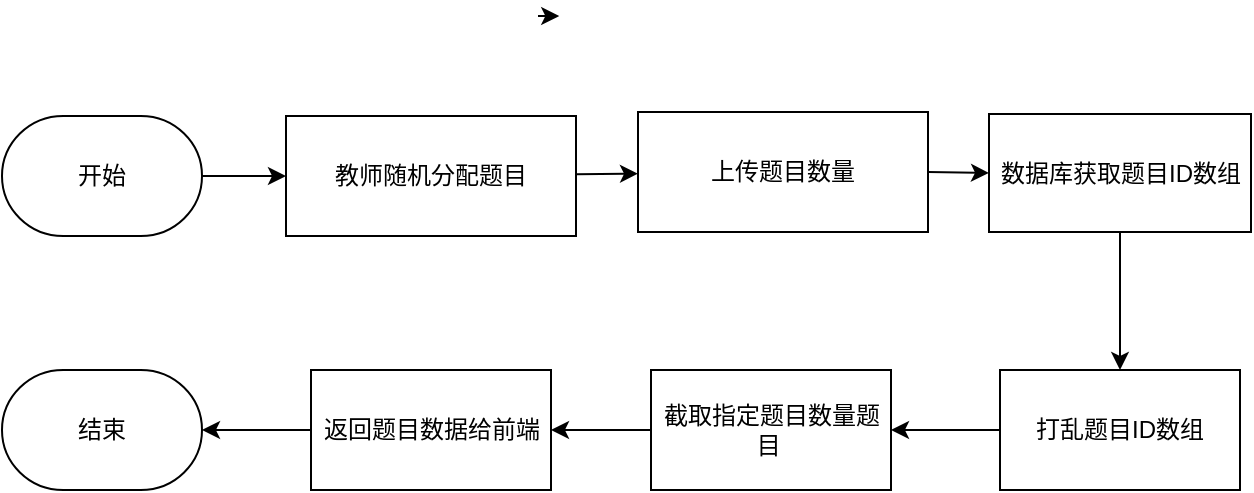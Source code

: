 <mxfile scale="1" border="20">
    <diagram id="CX3G9Xh7dB3GCvSDx5av" name="第 1 页">
        <mxGraphModel dx="887" dy="523" grid="0" gridSize="10" guides="1" tooltips="1" connect="1" arrows="1" fold="1" page="1" pageScale="1" pageWidth="1169" pageHeight="827" background="#ffffff" math="0" shadow="0">
            <root>
                <mxCell id="0"/>
                <mxCell id="1" parent="0"/>
                <mxCell id="258" value="" style="edgeStyle=none;html=1;strokeColor=#000000;fontSize=12;" edge="1" parent="1" source="229" target="257">
                    <mxGeometry relative="1" as="geometry"/>
                </mxCell>
                <mxCell id="229" value="&lt;font style=&quot;font-size: 12px;&quot;&gt;教师随机分配题目&lt;/font&gt;" style="rounded=0;whiteSpace=wrap;html=1;fillColor=#FFFFFF;strokeColor=#000000;fontColor=#000000;strokeWidth=1;fontSize=12;" parent="1" vertex="1">
                    <mxGeometry x="359" y="262" width="145" height="60" as="geometry"/>
                </mxCell>
                <mxCell id="245" value="" style="edgeStyle=none;html=1;fontColor=#000000;strokeColor=#000000;strokeWidth=1;fontSize=12;" parent="1" source="232" target="244" edge="1">
                    <mxGeometry relative="1" as="geometry"/>
                </mxCell>
                <mxCell id="232" value="&lt;span style=&quot;font-size: 12px;&quot;&gt;数据库获取题目ID数组&lt;/span&gt;" style="rounded=0;whiteSpace=wrap;html=1;fillColor=#FFFFFF;strokeColor=#000000;fontColor=#000000;strokeWidth=1;fontSize=12;" parent="1" vertex="1">
                    <mxGeometry x="710.5" y="261" width="131" height="59" as="geometry"/>
                </mxCell>
                <mxCell id="242" style="edgeStyle=none;html=1;exitX=0;exitY=0.5;exitDx=0;exitDy=0;entryX=0.077;entryY=0.5;entryDx=0;entryDy=0;entryPerimeter=0;fontColor=#000000;strokeWidth=1;fontSize=12;" parent="1" edge="1">
                    <mxGeometry relative="1" as="geometry">
                        <mxPoint x="485" y="212" as="sourcePoint"/>
                        <mxPoint x="495.626" y="212" as="targetPoint"/>
                    </mxGeometry>
                </mxCell>
                <mxCell id="247" value="" style="edgeStyle=none;html=1;strokeColor=#000000;fontColor=#000000;strokeWidth=1;fontSize=12;" parent="1" source="244" target="246" edge="1">
                    <mxGeometry relative="1" as="geometry"/>
                </mxCell>
                <mxCell id="244" value="打乱题目ID数组" style="whiteSpace=wrap;html=1;rounded=0;fillColor=#FFFFFF;strokeColor=#000000;fontColor=#000000;strokeWidth=1;fontSize=12;" parent="1" vertex="1">
                    <mxGeometry x="716" y="389" width="120" height="60" as="geometry"/>
                </mxCell>
                <mxCell id="254" value="" style="edgeStyle=none;html=1;strokeColor=#000000;fontColor=#000000;strokeWidth=1;fontSize=12;" parent="1" source="246" target="253" edge="1">
                    <mxGeometry relative="1" as="geometry"/>
                </mxCell>
                <mxCell id="246" value="截取指定题目数量题目&amp;nbsp;" style="whiteSpace=wrap;html=1;rounded=0;fillColor=#FFFFFF;strokeColor=#000000;fontColor=#000000;strokeWidth=1;fontSize=12;" parent="1" vertex="1">
                    <mxGeometry x="541.5" y="389" width="120" height="60" as="geometry"/>
                </mxCell>
                <mxCell id="250" style="edgeStyle=none;html=1;exitX=1;exitY=0.5;exitDx=0;exitDy=0;exitPerimeter=0;entryX=0;entryY=0.5;entryDx=0;entryDy=0;strokeColor=#000000;fontColor=#000000;strokeWidth=1;fontSize=12;" parent="1" source="248" target="229" edge="1">
                    <mxGeometry relative="1" as="geometry"/>
                </mxCell>
                <mxCell id="248" value="开始" style="strokeWidth=1;html=1;shape=mxgraph.flowchart.terminator;whiteSpace=wrap;fillColor=#FFFFFF;strokeColor=#000000;fontColor=#000000;fontSize=12;" parent="1" vertex="1">
                    <mxGeometry x="217" y="262" width="100" height="60" as="geometry"/>
                </mxCell>
                <mxCell id="260" style="edgeStyle=none;html=1;exitX=0;exitY=0.5;exitDx=0;exitDy=0;entryX=1;entryY=0.5;entryDx=0;entryDy=0;entryPerimeter=0;strokeColor=#000000;fontSize=12;" edge="1" parent="1" source="253" target="255">
                    <mxGeometry relative="1" as="geometry"/>
                </mxCell>
                <mxCell id="253" value="返回题目数据给前端" style="whiteSpace=wrap;html=1;rounded=0;fillColor=#FFFFFF;strokeColor=#000000;fontColor=#000000;strokeWidth=1;fontSize=12;" parent="1" vertex="1">
                    <mxGeometry x="371.5" y="389" width="120" height="60" as="geometry"/>
                </mxCell>
                <mxCell id="255" value="结束" style="strokeWidth=1;html=1;shape=mxgraph.flowchart.terminator;whiteSpace=wrap;fillColor=#FFFFFF;strokeColor=#000000;fontColor=#000000;fontSize=12;" parent="1" vertex="1">
                    <mxGeometry x="217" y="389" width="100" height="60" as="geometry"/>
                </mxCell>
                <mxCell id="259" style="edgeStyle=none;html=1;exitX=1;exitY=0.5;exitDx=0;exitDy=0;entryX=0;entryY=0.5;entryDx=0;entryDy=0;strokeColor=#000000;fontSize=12;" edge="1" parent="1" source="257" target="232">
                    <mxGeometry relative="1" as="geometry"/>
                </mxCell>
                <mxCell id="257" value="&lt;font style=&quot;font-size: 12px;&quot;&gt;上传题目数量&lt;/font&gt;" style="rounded=0;whiteSpace=wrap;html=1;fillColor=#FFFFFF;strokeColor=#000000;fontColor=#000000;strokeWidth=1;fontSize=12;" vertex="1" parent="1">
                    <mxGeometry x="535" y="260" width="145" height="60" as="geometry"/>
                </mxCell>
            </root>
        </mxGraphModel>
    </diagram>
</mxfile>